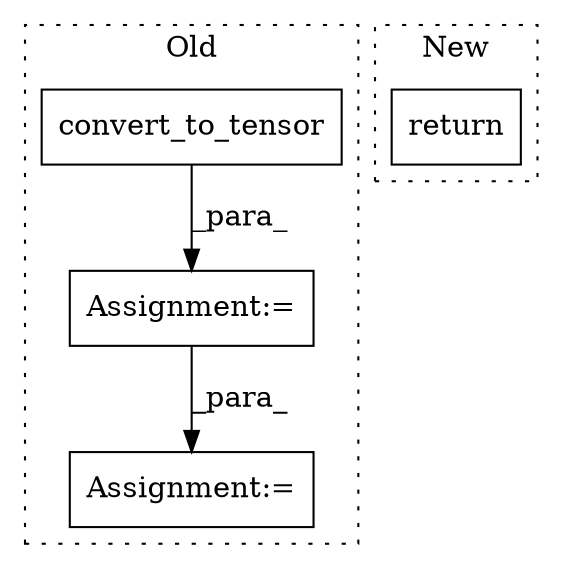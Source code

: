 digraph G {
subgraph cluster0 {
1 [label="convert_to_tensor" a="32" s="1954,1980" l="18,1" shape="box"];
3 [label="Assignment:=" a="7" s="2044" l="1" shape="box"];
4 [label="Assignment:=" a="7" s="2278" l="1" shape="box"];
label = "Old";
style="dotted";
}
subgraph cluster1 {
2 [label="return" a="41" s="1781" l="7" shape="box"];
label = "New";
style="dotted";
}
1 -> 3 [label="_para_"];
3 -> 4 [label="_para_"];
}
